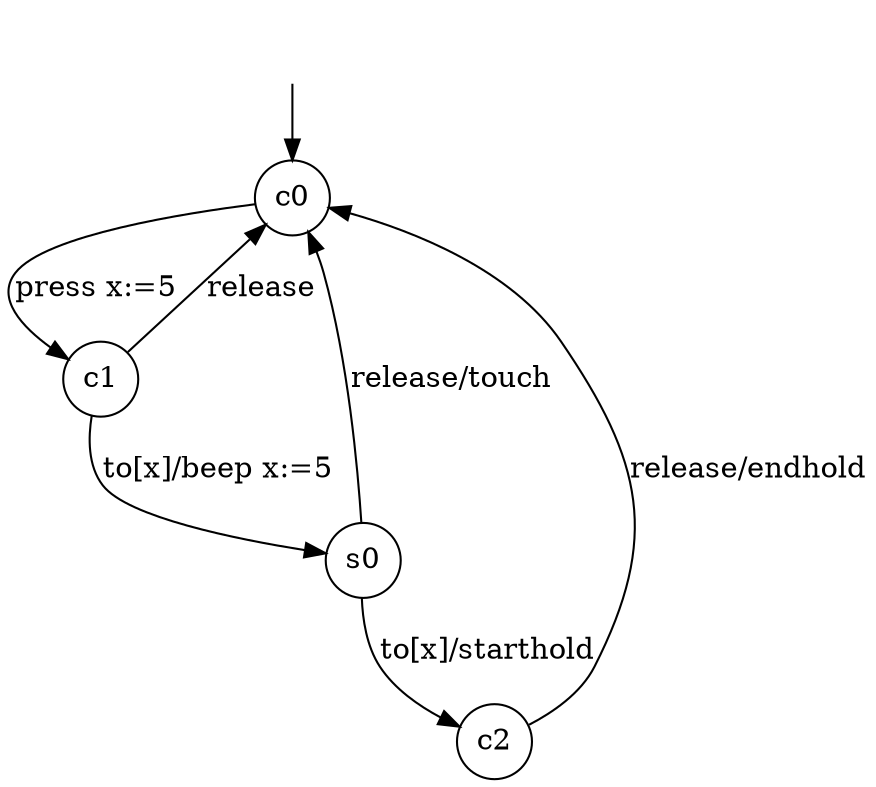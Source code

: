 digraph g {
__start0 [label="" shape="none"];
node [margin=0 width=0.5 shape=circle];
c0 -> c1 [label="press x:=5"];
c1 -> c0 [label="release"];
c1 -> s0 [label="to[x]/beep x:=5"];
s0 -> c0 [label="release/touch"]
s0 -> c2 [label="to[x]/starthold"];
c2 -> c0 [label="release/endhold"];
__start0 -> c0;
}

